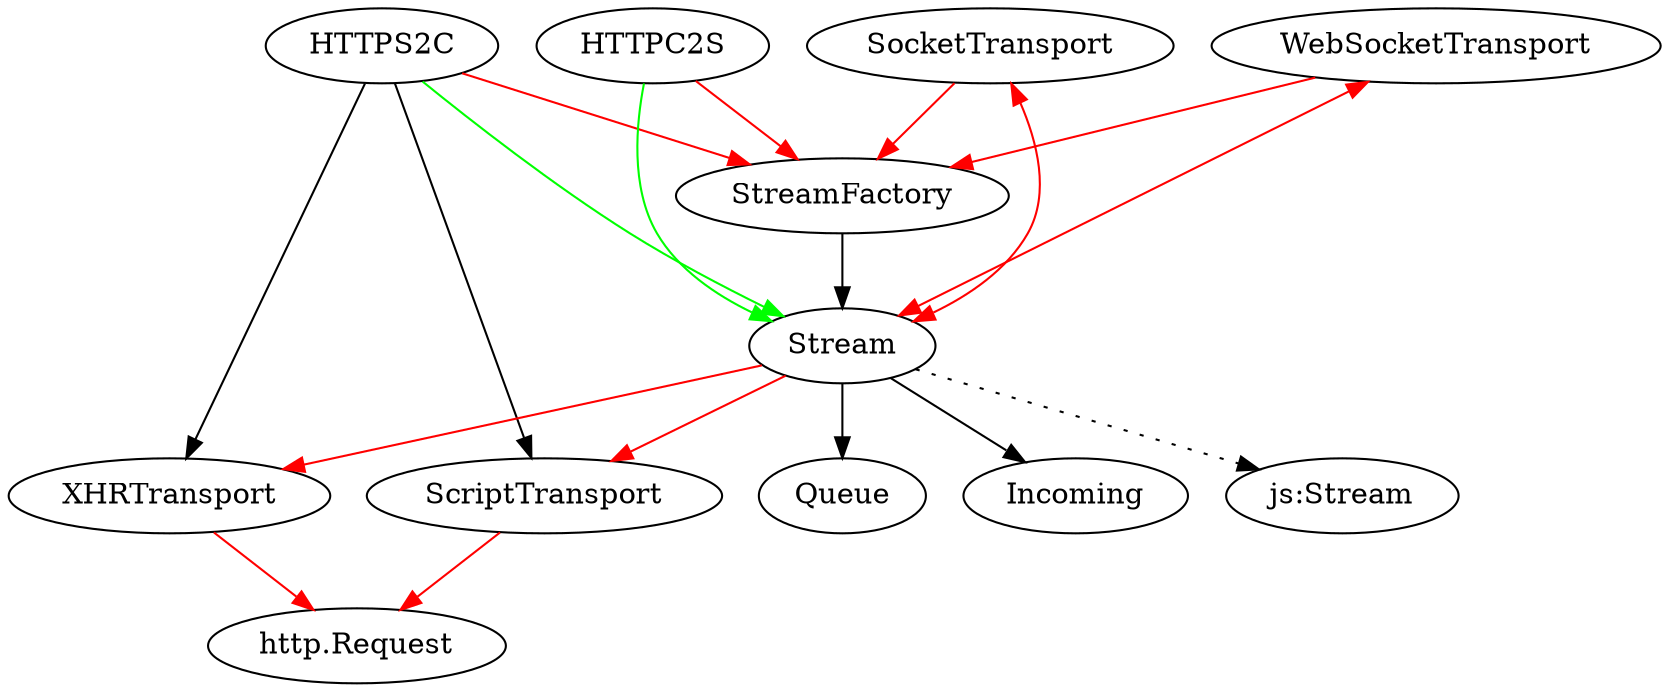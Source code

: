 /*

Black arrow means "I instantiate this class (and possibly keep references to it)
Red arrow means "I keep references to an object of this class"
Green arrow means "I call methods on an object of this class but do not keep references to it"

*/

digraph objects {
  HTTPS2C -> StreamFactory [color=red];
  HTTPS2C -> ScriptTransport;
  HTTPS2C -> Stream [color=green];
  HTTPS2C -> XHRTransport;
  HTTPC2S -> StreamFactory [color=red];
  HTTPC2S -> Stream [color=green];
  SocketTransport -> StreamFactory [color=red];
  SocketTransport -> Stream [color=red, dir=both];
  WebSocketTransport -> StreamFactory [color=red];
  WebSocketTransport -> Stream [color=red, dir=both];
  XHRTransport -> "http.Request" [color=red];
  ScriptTransport -> "http.Request" [color=red];
  Stream -> ScriptTransport [color=red];
  Stream -> XHRTransport [color=red];
  StreamFactory -> Stream;
  Stream -> Queue;
  Stream -> Incoming;
  Stream -> "js:Stream" [style=dotted];
}
